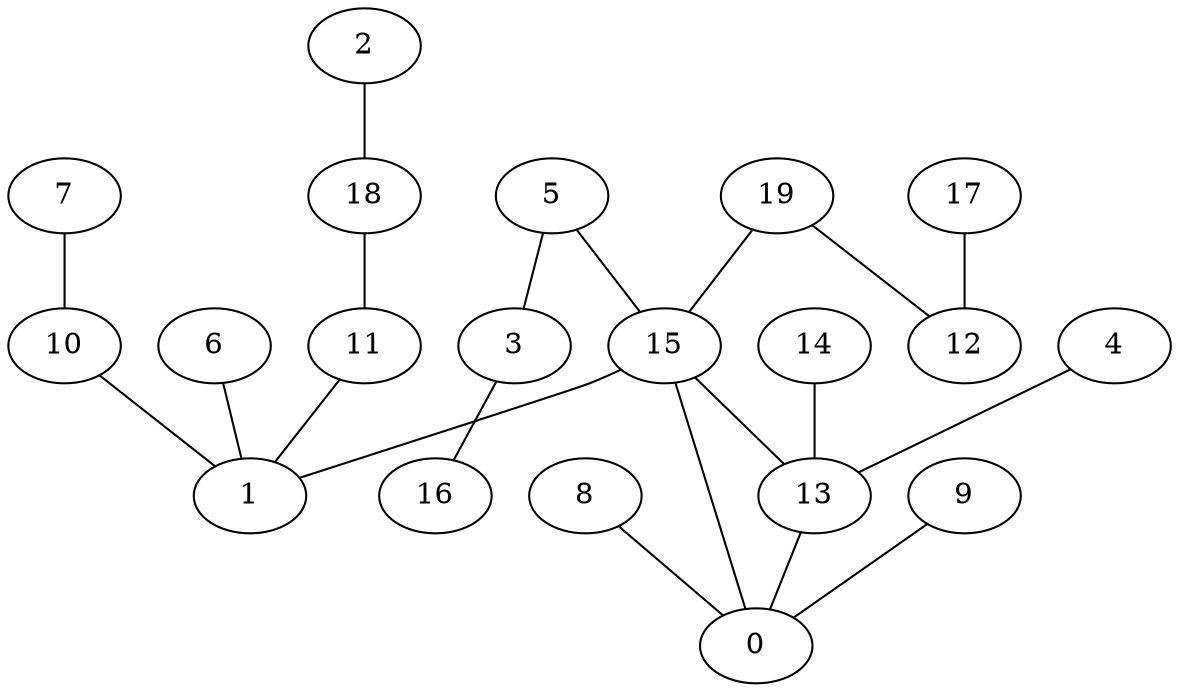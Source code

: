 digraph GG_graph {

subgraph G_graph {
edge [color = black]
"8" -> "0" [dir = none]
"3" -> "16" [dir = none]
"2" -> "18" [dir = none]
"4" -> "13" [dir = none]
"17" -> "12" [dir = none]
"7" -> "10" [dir = none]
"13" -> "0" [dir = none]
"15" -> "1" [dir = none]
"15" -> "13" [dir = none]
"10" -> "1" [dir = none]
"5" -> "3" [dir = none]
"5" -> "15" [dir = none]
"6" -> "1" [dir = none]
"19" -> "12" [dir = none]
"19" -> "15" [dir = none]
"18" -> "11" [dir = none]
"11" -> "1" [dir = none]
"14" -> "13" [dir = none]
"9" -> "0" [dir = none]
"15" -> "0" [dir = none]
}

}
